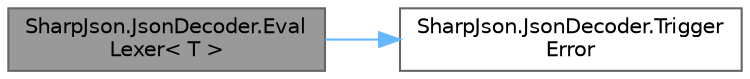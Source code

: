 digraph "SharpJson.JsonDecoder.EvalLexer&lt; T &gt;"
{
 // LATEX_PDF_SIZE
  bgcolor="transparent";
  edge [fontname=Helvetica,fontsize=10,labelfontname=Helvetica,labelfontsize=10];
  node [fontname=Helvetica,fontsize=10,shape=box,height=0.2,width=0.4];
  rankdir="LR";
  Node1 [id="Node000001",label="SharpJson.JsonDecoder.Eval\lLexer\< T \>",height=0.2,width=0.4,color="gray40", fillcolor="grey60", style="filled", fontcolor="black",tooltip=" "];
  Node1 -> Node2 [id="edge1_Node000001_Node000002",color="steelblue1",style="solid",tooltip=" "];
  Node2 [id="Node000002",label="SharpJson.JsonDecoder.Trigger\lError",height=0.2,width=0.4,color="grey40", fillcolor="white", style="filled",URL="$class_sharp_json_1_1_json_decoder.html#a0835819f4bc401580a84999dfd03df1a",tooltip=" "];
}
